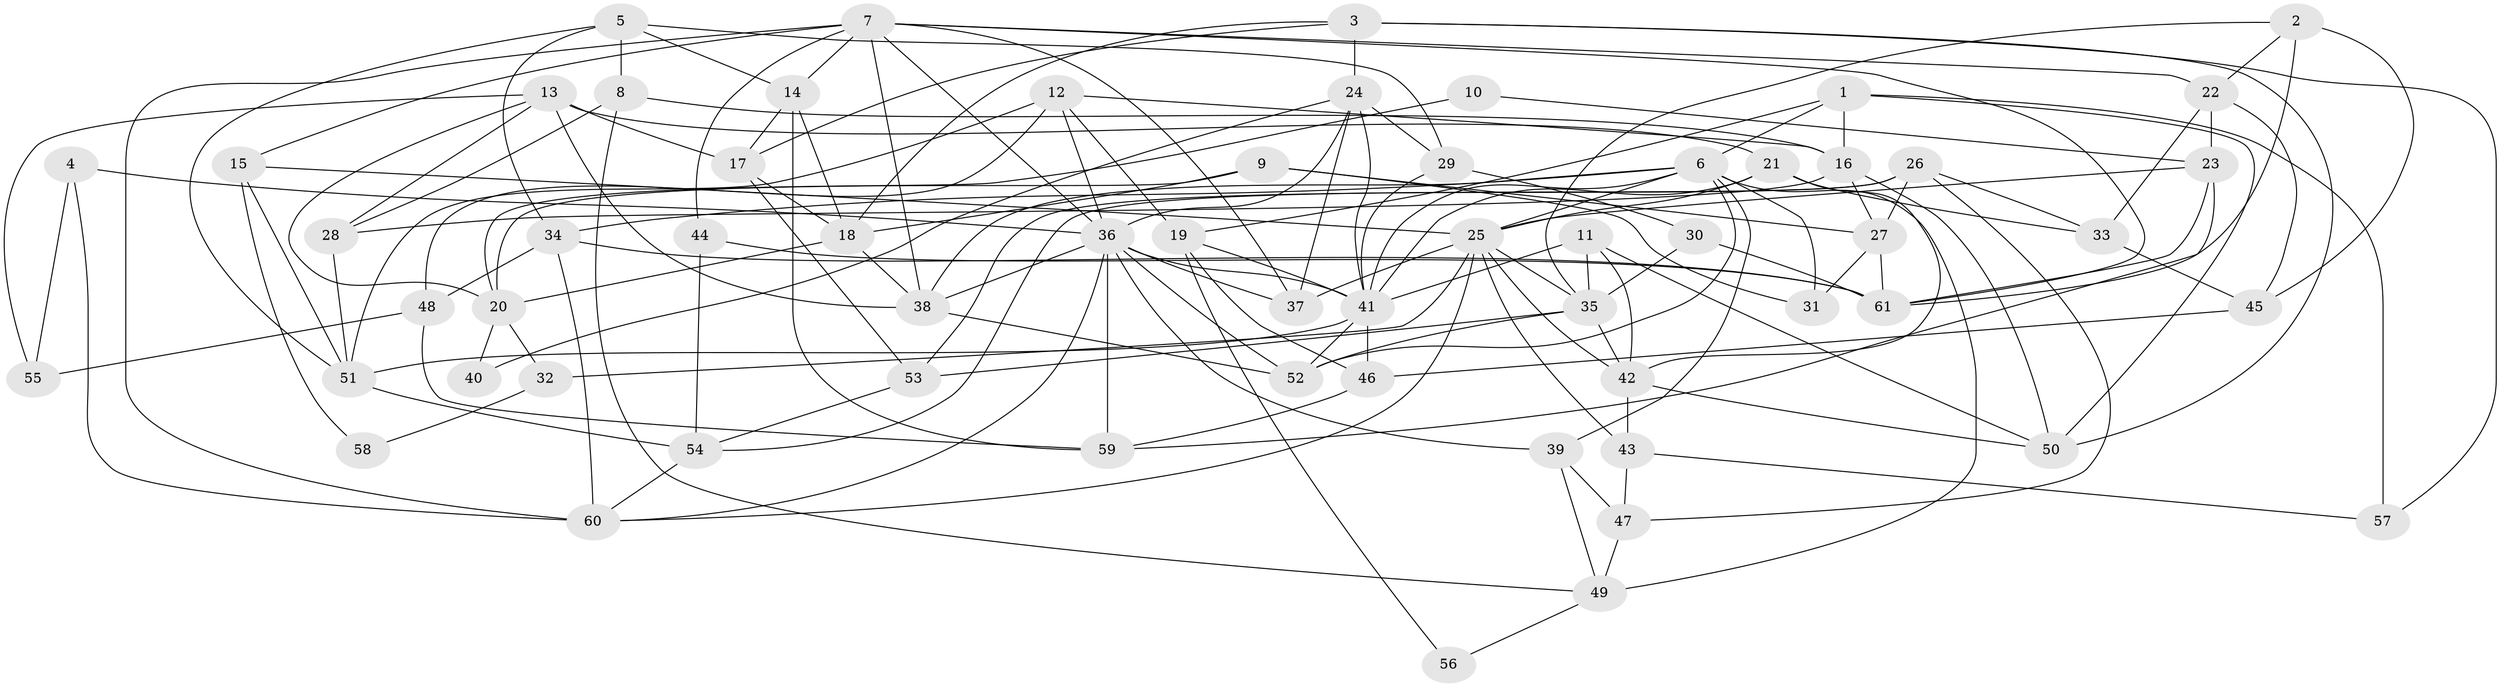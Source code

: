 // original degree distribution, {5: 0.17475728155339806, 4: 0.3592233009708738, 3: 0.1941747572815534, 7: 0.038834951456310676, 9: 0.019417475728155338, 2: 0.1553398058252427, 6: 0.05825242718446602}
// Generated by graph-tools (version 1.1) at 2025/37/03/04/25 23:37:04]
// undirected, 61 vertices, 150 edges
graph export_dot {
  node [color=gray90,style=filled];
  1;
  2;
  3;
  4;
  5;
  6;
  7;
  8;
  9;
  10;
  11;
  12;
  13;
  14;
  15;
  16;
  17;
  18;
  19;
  20;
  21;
  22;
  23;
  24;
  25;
  26;
  27;
  28;
  29;
  30;
  31;
  32;
  33;
  34;
  35;
  36;
  37;
  38;
  39;
  40;
  41;
  42;
  43;
  44;
  45;
  46;
  47;
  48;
  49;
  50;
  51;
  52;
  53;
  54;
  55;
  56;
  57;
  58;
  59;
  60;
  61;
  1 -- 6 [weight=1.0];
  1 -- 16 [weight=1.0];
  1 -- 19 [weight=1.0];
  1 -- 50 [weight=1.0];
  1 -- 57 [weight=1.0];
  2 -- 22 [weight=1.0];
  2 -- 35 [weight=1.0];
  2 -- 45 [weight=1.0];
  2 -- 61 [weight=1.0];
  3 -- 17 [weight=1.0];
  3 -- 18 [weight=1.0];
  3 -- 24 [weight=1.0];
  3 -- 50 [weight=1.0];
  3 -- 57 [weight=1.0];
  4 -- 36 [weight=1.0];
  4 -- 55 [weight=1.0];
  4 -- 60 [weight=1.0];
  5 -- 8 [weight=2.0];
  5 -- 14 [weight=1.0];
  5 -- 29 [weight=1.0];
  5 -- 34 [weight=2.0];
  5 -- 51 [weight=1.0];
  6 -- 25 [weight=1.0];
  6 -- 31 [weight=1.0];
  6 -- 34 [weight=1.0];
  6 -- 38 [weight=1.0];
  6 -- 39 [weight=1.0];
  6 -- 41 [weight=1.0];
  6 -- 49 [weight=2.0];
  6 -- 52 [weight=1.0];
  7 -- 14 [weight=1.0];
  7 -- 15 [weight=1.0];
  7 -- 22 [weight=1.0];
  7 -- 36 [weight=1.0];
  7 -- 37 [weight=1.0];
  7 -- 38 [weight=1.0];
  7 -- 44 [weight=1.0];
  7 -- 60 [weight=1.0];
  7 -- 61 [weight=1.0];
  8 -- 16 [weight=1.0];
  8 -- 28 [weight=1.0];
  8 -- 49 [weight=1.0];
  9 -- 18 [weight=1.0];
  9 -- 20 [weight=1.0];
  9 -- 27 [weight=1.0];
  9 -- 31 [weight=1.0];
  10 -- 20 [weight=1.0];
  10 -- 23 [weight=1.0];
  11 -- 35 [weight=1.0];
  11 -- 41 [weight=1.0];
  11 -- 42 [weight=1.0];
  11 -- 50 [weight=1.0];
  12 -- 16 [weight=1.0];
  12 -- 19 [weight=1.0];
  12 -- 36 [weight=1.0];
  12 -- 48 [weight=1.0];
  12 -- 51 [weight=1.0];
  13 -- 17 [weight=1.0];
  13 -- 20 [weight=2.0];
  13 -- 21 [weight=1.0];
  13 -- 28 [weight=1.0];
  13 -- 38 [weight=1.0];
  13 -- 55 [weight=1.0];
  14 -- 17 [weight=1.0];
  14 -- 18 [weight=1.0];
  14 -- 59 [weight=2.0];
  15 -- 25 [weight=1.0];
  15 -- 51 [weight=1.0];
  15 -- 58 [weight=1.0];
  16 -- 27 [weight=2.0];
  16 -- 28 [weight=1.0];
  16 -- 50 [weight=1.0];
  17 -- 18 [weight=1.0];
  17 -- 53 [weight=1.0];
  18 -- 20 [weight=1.0];
  18 -- 38 [weight=2.0];
  19 -- 41 [weight=1.0];
  19 -- 46 [weight=1.0];
  19 -- 56 [weight=1.0];
  20 -- 32 [weight=2.0];
  20 -- 40 [weight=1.0];
  21 -- 25 [weight=1.0];
  21 -- 33 [weight=1.0];
  21 -- 41 [weight=1.0];
  21 -- 42 [weight=1.0];
  22 -- 23 [weight=1.0];
  22 -- 33 [weight=1.0];
  22 -- 45 [weight=1.0];
  23 -- 25 [weight=1.0];
  23 -- 59 [weight=1.0];
  23 -- 61 [weight=1.0];
  24 -- 29 [weight=1.0];
  24 -- 36 [weight=1.0];
  24 -- 37 [weight=1.0];
  24 -- 40 [weight=1.0];
  24 -- 41 [weight=1.0];
  25 -- 32 [weight=1.0];
  25 -- 35 [weight=1.0];
  25 -- 37 [weight=1.0];
  25 -- 42 [weight=1.0];
  25 -- 43 [weight=1.0];
  25 -- 60 [weight=1.0];
  26 -- 27 [weight=1.0];
  26 -- 33 [weight=1.0];
  26 -- 47 [weight=1.0];
  26 -- 53 [weight=1.0];
  26 -- 54 [weight=1.0];
  27 -- 31 [weight=1.0];
  27 -- 61 [weight=1.0];
  28 -- 51 [weight=1.0];
  29 -- 30 [weight=1.0];
  29 -- 41 [weight=1.0];
  30 -- 35 [weight=1.0];
  30 -- 61 [weight=1.0];
  32 -- 58 [weight=1.0];
  33 -- 45 [weight=1.0];
  34 -- 48 [weight=1.0];
  34 -- 60 [weight=1.0];
  34 -- 61 [weight=1.0];
  35 -- 42 [weight=1.0];
  35 -- 52 [weight=1.0];
  35 -- 53 [weight=1.0];
  36 -- 37 [weight=1.0];
  36 -- 38 [weight=1.0];
  36 -- 39 [weight=1.0];
  36 -- 41 [weight=1.0];
  36 -- 52 [weight=1.0];
  36 -- 59 [weight=1.0];
  36 -- 60 [weight=1.0];
  38 -- 52 [weight=1.0];
  39 -- 47 [weight=1.0];
  39 -- 49 [weight=1.0];
  41 -- 46 [weight=1.0];
  41 -- 51 [weight=1.0];
  41 -- 52 [weight=1.0];
  42 -- 43 [weight=2.0];
  42 -- 50 [weight=1.0];
  43 -- 47 [weight=1.0];
  43 -- 57 [weight=1.0];
  44 -- 54 [weight=1.0];
  44 -- 61 [weight=1.0];
  45 -- 46 [weight=1.0];
  46 -- 59 [weight=1.0];
  47 -- 49 [weight=1.0];
  48 -- 55 [weight=1.0];
  48 -- 59 [weight=1.0];
  49 -- 56 [weight=1.0];
  51 -- 54 [weight=1.0];
  53 -- 54 [weight=1.0];
  54 -- 60 [weight=2.0];
}
